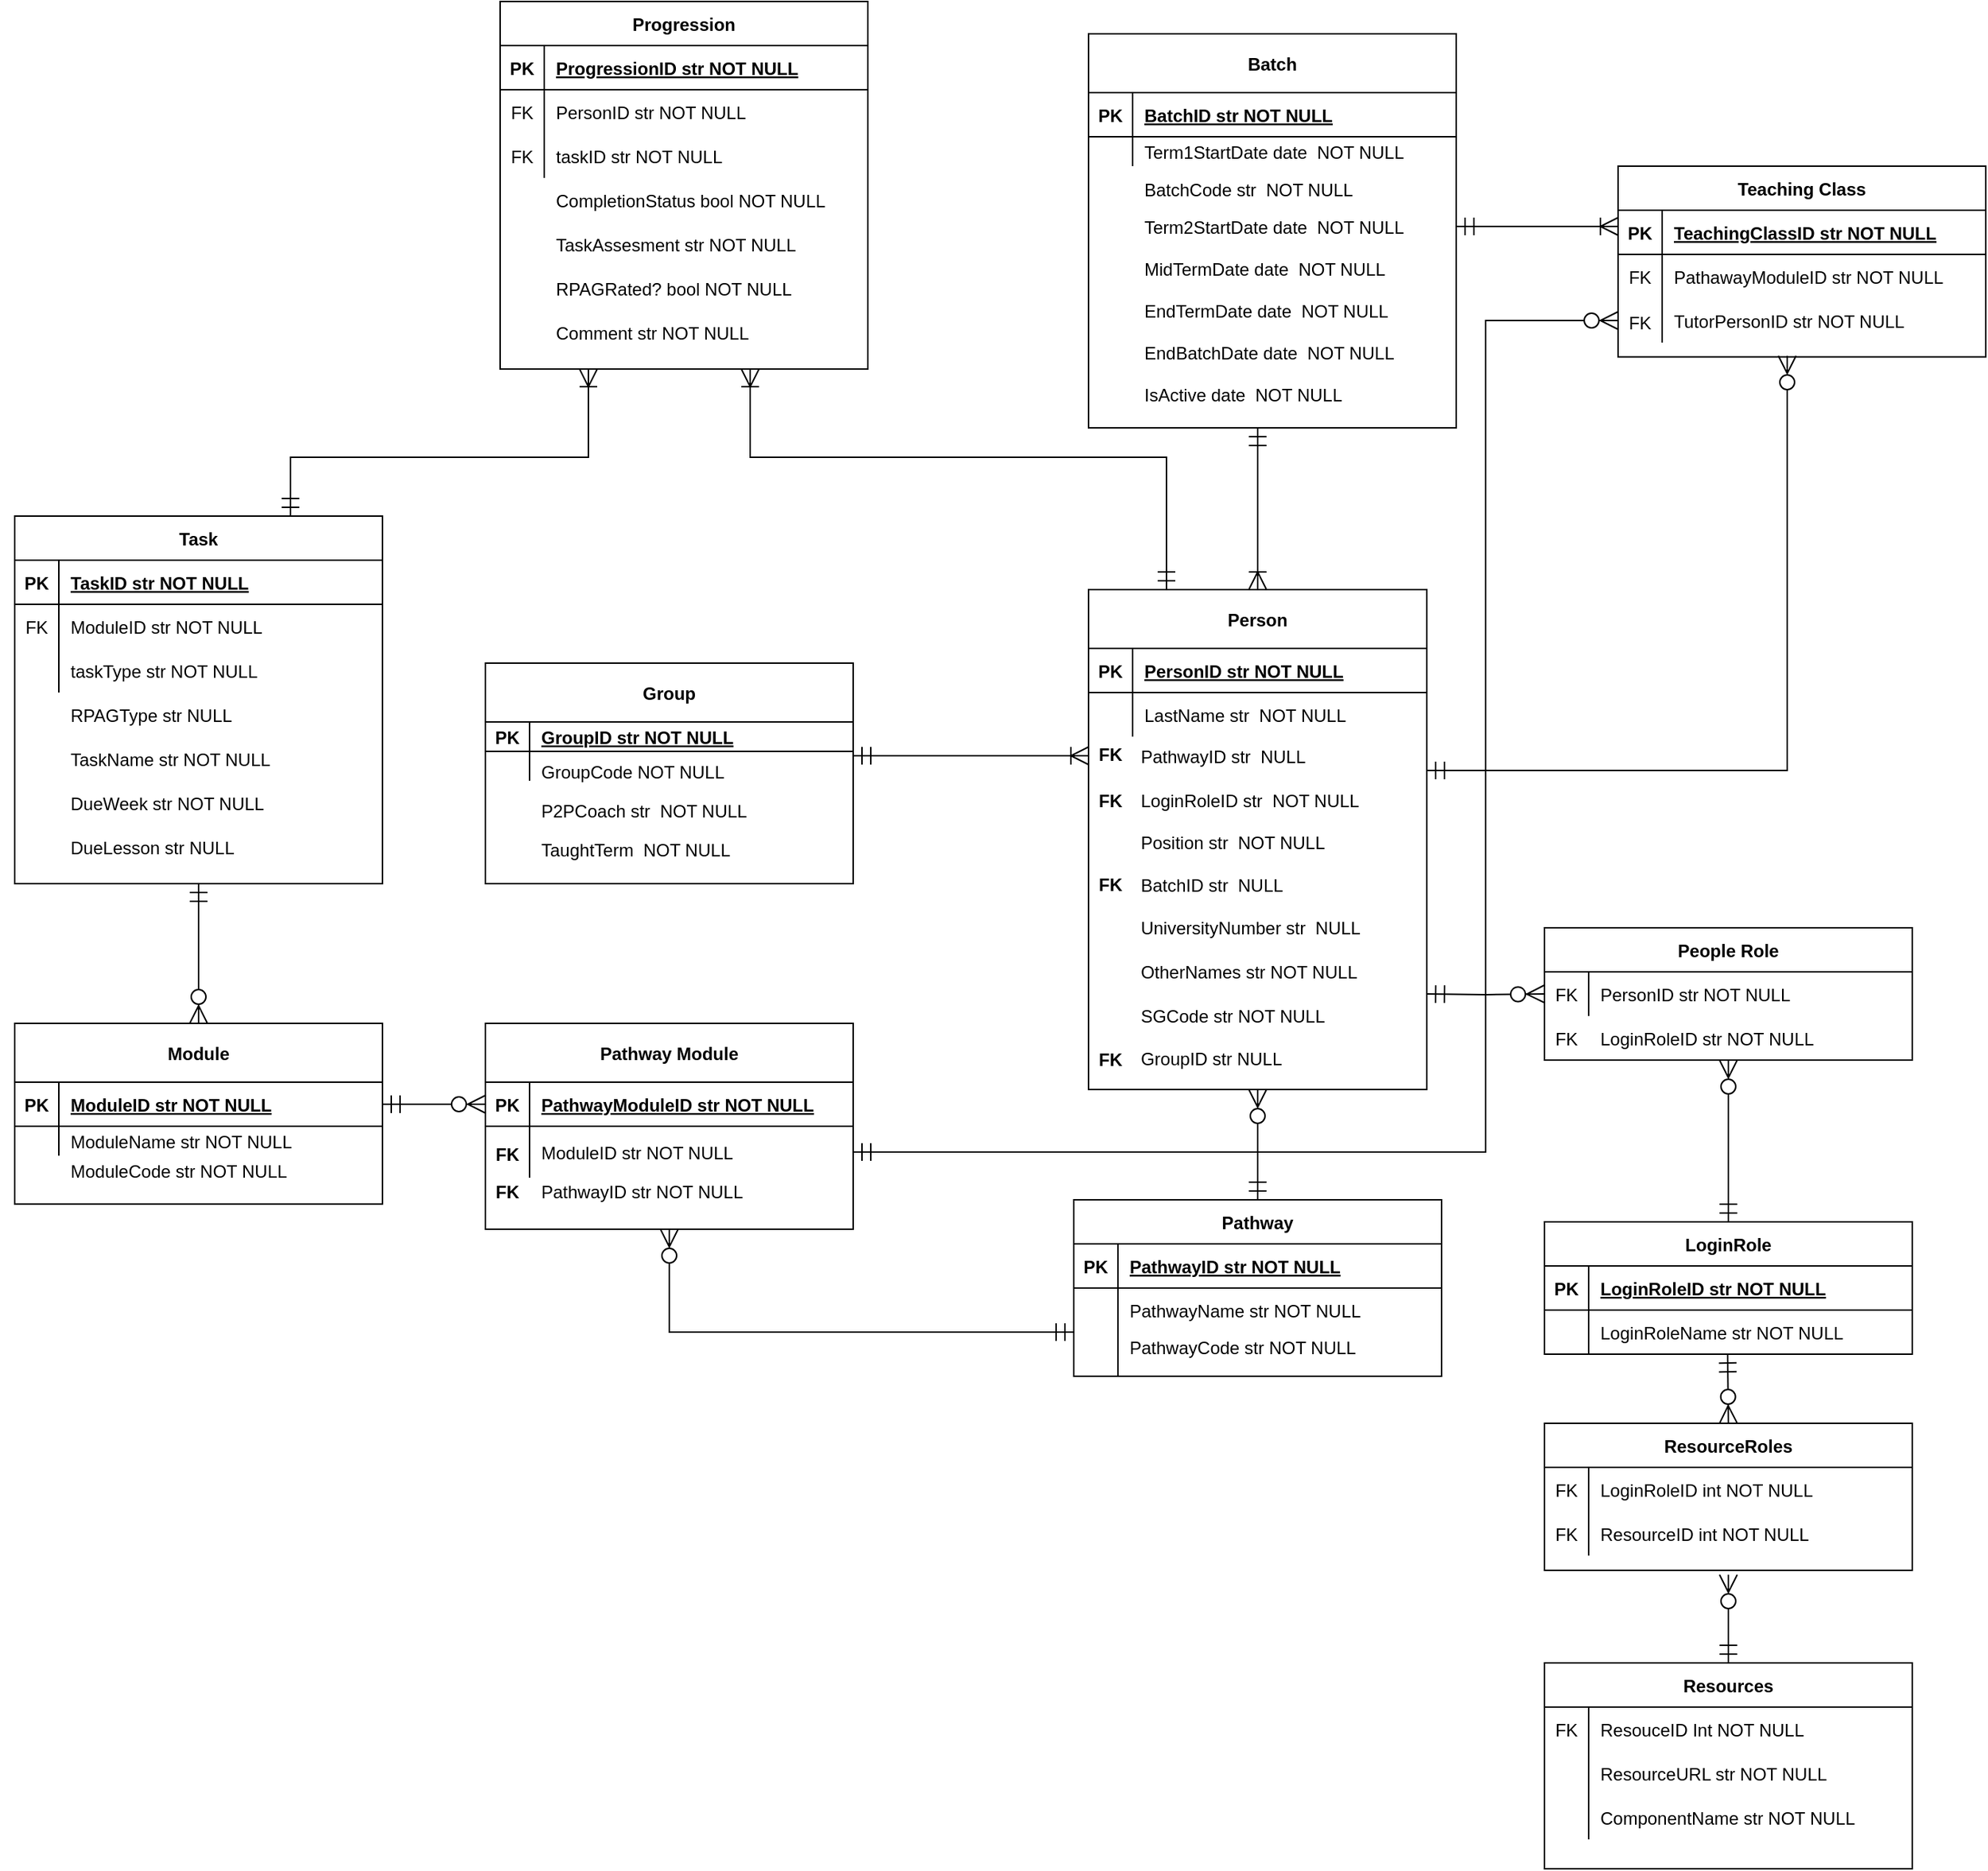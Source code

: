 <mxfile version="13.4.5" type="device"><diagram id="R2lEEEUBdFMjLlhIrx00" name="Page-1"><mxGraphModel dx="1936" dy="806" grid="1" gridSize="10" guides="1" tooltips="1" connect="1" arrows="1" fold="1" page="1" pageScale="1" pageWidth="850" pageHeight="1100" math="0" shadow="0" extFonts="Permanent Marker^https://fonts.googleapis.com/css?family=Permanent+Marker"><root><mxCell id="0"/><mxCell id="1" parent="0"/><mxCell id="mULI5Mnwe5MFSeZiWkGn-4" style="edgeStyle=orthogonalEdgeStyle;rounded=0;orthogonalLoop=1;jettySize=auto;html=1;exitX=0.5;exitY=0;exitDx=0;exitDy=0;endArrow=ERzeroToMany;endFill=1;startArrow=ERmandOne;startFill=0;endSize=10;startSize=10;" parent="1" source="iSOJMtBN9dPg6VD0sbcy-31" edge="1"><mxGeometry relative="1" as="geometry"><mxPoint x="595" y="910" as="targetPoint"/></mxGeometry></mxCell><mxCell id="iSOJMtBN9dPg6VD0sbcy-31" value="Pathway" style="shape=table;startSize=30;container=1;collapsible=1;childLayout=tableLayout;fixedRows=1;rowLines=0;fontStyle=1;align=center;resizeLast=1;" parent="1" vertex="1"><mxGeometry x="470" y="985" width="250" height="120" as="geometry"/></mxCell><mxCell id="iSOJMtBN9dPg6VD0sbcy-32" value="" style="shape=partialRectangle;collapsible=0;dropTarget=0;pointerEvents=0;fillColor=none;points=[[0,0.5],[1,0.5]];portConstraint=eastwest;top=0;left=0;right=0;bottom=1;" parent="iSOJMtBN9dPg6VD0sbcy-31" vertex="1"><mxGeometry y="30" width="250" height="30" as="geometry"/></mxCell><mxCell id="iSOJMtBN9dPg6VD0sbcy-33" value="PK" style="shape=partialRectangle;overflow=hidden;connectable=0;fillColor=none;top=0;left=0;bottom=0;right=0;fontStyle=1;" parent="iSOJMtBN9dPg6VD0sbcy-32" vertex="1"><mxGeometry width="30" height="30" as="geometry"/></mxCell><mxCell id="iSOJMtBN9dPg6VD0sbcy-34" value="PathwayID str NOT NULL" style="shape=partialRectangle;overflow=hidden;connectable=0;fillColor=none;top=0;left=0;bottom=0;right=0;align=left;spacingLeft=6;fontStyle=5;" parent="iSOJMtBN9dPg6VD0sbcy-32" vertex="1"><mxGeometry x="30" width="220" height="30" as="geometry"/></mxCell><mxCell id="iSOJMtBN9dPg6VD0sbcy-35" value="" style="shape=partialRectangle;collapsible=0;dropTarget=0;pointerEvents=0;fillColor=none;points=[[0,0.5],[1,0.5]];portConstraint=eastwest;top=0;left=0;right=0;bottom=0;" parent="iSOJMtBN9dPg6VD0sbcy-31" vertex="1"><mxGeometry y="60" width="250" height="30" as="geometry"/></mxCell><mxCell id="iSOJMtBN9dPg6VD0sbcy-36" value="" style="shape=partialRectangle;overflow=hidden;connectable=0;fillColor=none;top=0;left=0;bottom=0;right=0;" parent="iSOJMtBN9dPg6VD0sbcy-35" vertex="1"><mxGeometry width="30" height="30" as="geometry"/></mxCell><mxCell id="iSOJMtBN9dPg6VD0sbcy-37" value="PathwayName str NOT NULL" style="shape=partialRectangle;overflow=hidden;connectable=0;fillColor=none;top=0;left=0;bottom=0;right=0;align=left;spacingLeft=6;" parent="iSOJMtBN9dPg6VD0sbcy-35" vertex="1"><mxGeometry x="30" width="220" height="30" as="geometry"/></mxCell><mxCell id="iSOJMtBN9dPg6VD0sbcy-38" value="" style="shape=partialRectangle;collapsible=0;dropTarget=0;pointerEvents=0;fillColor=none;points=[[0,0.5],[1,0.5]];portConstraint=eastwest;top=0;left=0;right=0;bottom=0;" parent="iSOJMtBN9dPg6VD0sbcy-31" vertex="1"><mxGeometry y="90" width="250" height="30" as="geometry"/></mxCell><mxCell id="iSOJMtBN9dPg6VD0sbcy-39" value="" style="shape=partialRectangle;overflow=hidden;connectable=0;fillColor=none;top=0;left=0;bottom=0;right=0;" parent="iSOJMtBN9dPg6VD0sbcy-38" vertex="1"><mxGeometry width="30" height="30" as="geometry"/></mxCell><mxCell id="iSOJMtBN9dPg6VD0sbcy-40" value="" style="shape=partialRectangle;overflow=hidden;connectable=0;fillColor=none;top=0;left=0;bottom=0;right=0;align=left;spacingLeft=6;" parent="iSOJMtBN9dPg6VD0sbcy-38" vertex="1"><mxGeometry x="30" width="220" height="30" as="geometry"/></mxCell><mxCell id="iSOJMtBN9dPg6VD0sbcy-74" value="" style="group" parent="1" vertex="1" connectable="0"><mxGeometry x="480" y="570" width="230" height="370" as="geometry"/></mxCell><mxCell id="iSOJMtBN9dPg6VD0sbcy-63" value="Person" style="shape=table;startSize=40;container=1;collapsible=1;childLayout=tableLayout;fixedRows=1;rowLines=0;fontStyle=1;align=center;resizeLast=1;" parent="iSOJMtBN9dPg6VD0sbcy-74" vertex="1"><mxGeometry width="230" height="340" as="geometry"/></mxCell><mxCell id="iSOJMtBN9dPg6VD0sbcy-64" value="" style="shape=partialRectangle;collapsible=0;dropTarget=0;pointerEvents=0;fillColor=none;points=[[0,0.5],[1,0.5]];portConstraint=eastwest;top=0;left=0;right=0;bottom=1;" parent="iSOJMtBN9dPg6VD0sbcy-63" vertex="1"><mxGeometry y="40" width="230" height="30" as="geometry"/></mxCell><mxCell id="iSOJMtBN9dPg6VD0sbcy-65" value="PK" style="shape=partialRectangle;overflow=hidden;connectable=0;fillColor=none;top=0;left=0;bottom=0;right=0;fontStyle=1;" parent="iSOJMtBN9dPg6VD0sbcy-64" vertex="1"><mxGeometry width="30" height="30" as="geometry"/></mxCell><mxCell id="iSOJMtBN9dPg6VD0sbcy-66" value="PersonID str NOT NULL" style="shape=partialRectangle;overflow=hidden;connectable=0;fillColor=none;top=0;left=0;bottom=0;right=0;align=left;spacingLeft=6;fontStyle=5;" parent="iSOJMtBN9dPg6VD0sbcy-64" vertex="1"><mxGeometry x="30" width="200" height="30" as="geometry"/></mxCell><mxCell id="iSOJMtBN9dPg6VD0sbcy-67" value="" style="shape=partialRectangle;collapsible=0;dropTarget=0;pointerEvents=0;fillColor=none;points=[[0,0.5],[1,0.5]];portConstraint=eastwest;top=0;left=0;right=0;bottom=0;" parent="iSOJMtBN9dPg6VD0sbcy-63" vertex="1"><mxGeometry y="70" width="230" height="30" as="geometry"/></mxCell><mxCell id="iSOJMtBN9dPg6VD0sbcy-68" value="" style="shape=partialRectangle;overflow=hidden;connectable=0;fillColor=none;top=0;left=0;bottom=0;right=0;" parent="iSOJMtBN9dPg6VD0sbcy-67" vertex="1"><mxGeometry width="30" height="30" as="geometry"/></mxCell><mxCell id="iSOJMtBN9dPg6VD0sbcy-69" value="LastName str  NOT NULL" style="shape=partialRectangle;overflow=hidden;connectable=0;fillColor=none;top=0;left=0;bottom=0;right=0;align=left;spacingLeft=6;" parent="iSOJMtBN9dPg6VD0sbcy-67" vertex="1"><mxGeometry x="30" width="200" height="30" as="geometry"/></mxCell><mxCell id="iSOJMtBN9dPg6VD0sbcy-73" value="" style="group" parent="iSOJMtBN9dPg6VD0sbcy-74" vertex="1" connectable="0"><mxGeometry x="27.6" y="220" width="202.4" height="118" as="geometry"/></mxCell><mxCell id="iSOJMtBN9dPg6VD0sbcy-70" value="OtherNames str NOT NULL" style="shape=partialRectangle;overflow=hidden;connectable=0;fillColor=none;top=0;left=0;bottom=0;right=0;align=left;spacingLeft=6;" parent="iSOJMtBN9dPg6VD0sbcy-73" vertex="1"><mxGeometry y="20" width="202.4" height="39.333" as="geometry"/></mxCell><mxCell id="iSOJMtBN9dPg6VD0sbcy-71" value="SGCode str NOT NULL" style="shape=partialRectangle;overflow=hidden;connectable=0;fillColor=none;top=0;left=0;bottom=0;right=0;align=left;spacingLeft=6;" parent="iSOJMtBN9dPg6VD0sbcy-73" vertex="1"><mxGeometry y="50.003" width="202.4" height="39.333" as="geometry"/></mxCell><mxCell id="iSOJMtBN9dPg6VD0sbcy-72" value="GroupID str NULL" style="shape=partialRectangle;overflow=hidden;connectable=0;fillColor=none;top=0;left=0;bottom=0;right=0;align=left;spacingLeft=6;" parent="iSOJMtBN9dPg6VD0sbcy-73" vertex="1"><mxGeometry y="78.667" width="202.4" height="39.333" as="geometry"/></mxCell><mxCell id="TKAU5QeSrJb_DP6Y0V8A-10" value="BatchID str  NULL" style="shape=partialRectangle;overflow=hidden;connectable=0;fillColor=none;top=0;left=0;bottom=0;right=0;align=left;spacingLeft=6;" parent="iSOJMtBN9dPg6VD0sbcy-73" vertex="1"><mxGeometry y="-39.328" width="202.4" height="39.333" as="geometry"/></mxCell><mxCell id="mULI5Mnwe5MFSeZiWkGn-61" value="UniversityNumber str  NULL" style="shape=partialRectangle;overflow=hidden;connectable=0;fillColor=none;top=0;left=0;bottom=0;right=0;align=left;spacingLeft=6;" parent="iSOJMtBN9dPg6VD0sbcy-73" vertex="1"><mxGeometry y="-9.998" width="202.4" height="39.333" as="geometry"/></mxCell><mxCell id="TKAU5QeSrJb_DP6Y0V8A-20" value="Position str  NOT NULL" style="shape=partialRectangle;overflow=hidden;connectable=0;fillColor=none;top=0;left=0;bottom=0;right=0;align=left;spacingLeft=6;" parent="iSOJMtBN9dPg6VD0sbcy-74" vertex="1"><mxGeometry x="27.6" y="163.488" width="202.4" height="13.922" as="geometry"/></mxCell><mxCell id="YhvcG1eNFeFJZgmb6tsX-1" value="PathwayID str  NULL" style="shape=partialRectangle;overflow=hidden;connectable=0;fillColor=none;top=0;left=0;bottom=0;right=0;align=left;spacingLeft=6;" parent="iSOJMtBN9dPg6VD0sbcy-74" vertex="1"><mxGeometry x="27.6" y="99.997" width="202.4" height="26.416" as="geometry"/></mxCell><mxCell id="YhvcG1eNFeFJZgmb6tsX-2" value="LoginRoleID str  NOT NULL" style="shape=partialRectangle;overflow=hidden;connectable=0;fillColor=none;top=0;left=0;bottom=0;right=0;align=left;spacingLeft=6;" parent="iSOJMtBN9dPg6VD0sbcy-74" vertex="1"><mxGeometry x="27.6" y="130.003" width="202.4" height="26.416" as="geometry"/></mxCell><mxCell id="jkWvNy7KjLW6kc-UgUNd-1" value="FK" style="shape=partialRectangle;overflow=hidden;connectable=0;fillColor=none;top=0;left=0;bottom=0;right=0;fontStyle=1;" parent="iSOJMtBN9dPg6VD0sbcy-74" vertex="1"><mxGeometry y="96.41" width="30" height="30" as="geometry"/></mxCell><mxCell id="jkWvNy7KjLW6kc-UgUNd-2" value="FK" style="shape=partialRectangle;overflow=hidden;connectable=0;fillColor=none;top=0;left=0;bottom=0;right=0;fontStyle=1;" parent="iSOJMtBN9dPg6VD0sbcy-74" vertex="1"><mxGeometry y="128" width="30" height="30" as="geometry"/></mxCell><mxCell id="iSOJMtBN9dPg6VD0sbcy-91" value="" style="group" parent="1" vertex="1" connectable="0"><mxGeometry x="480" y="180" width="250" height="300" as="geometry"/></mxCell><mxCell id="iSOJMtBN9dPg6VD0sbcy-75" value="" style="group" parent="iSOJMtBN9dPg6VD0sbcy-91" vertex="1" connectable="0"><mxGeometry width="250" height="299.999" as="geometry"/></mxCell><mxCell id="iSOJMtBN9dPg6VD0sbcy-76" value="Batch" style="shape=table;startSize=40;container=1;collapsible=1;childLayout=tableLayout;fixedRows=1;rowLines=0;fontStyle=1;align=center;resizeLast=1;" parent="iSOJMtBN9dPg6VD0sbcy-75" vertex="1"><mxGeometry y="12" width="250" height="268" as="geometry"/></mxCell><mxCell id="iSOJMtBN9dPg6VD0sbcy-77" value="" style="shape=partialRectangle;collapsible=0;dropTarget=0;pointerEvents=0;fillColor=none;points=[[0,0.5],[1,0.5]];portConstraint=eastwest;top=0;left=0;right=0;bottom=1;" parent="iSOJMtBN9dPg6VD0sbcy-76" vertex="1"><mxGeometry y="40" width="250" height="30" as="geometry"/></mxCell><mxCell id="iSOJMtBN9dPg6VD0sbcy-78" value="PK" style="shape=partialRectangle;overflow=hidden;connectable=0;fillColor=none;top=0;left=0;bottom=0;right=0;fontStyle=1;" parent="iSOJMtBN9dPg6VD0sbcy-77" vertex="1"><mxGeometry width="30" height="30" as="geometry"/></mxCell><mxCell id="iSOJMtBN9dPg6VD0sbcy-79" value="BatchID str NOT NULL" style="shape=partialRectangle;overflow=hidden;connectable=0;fillColor=none;top=0;left=0;bottom=0;right=0;align=left;spacingLeft=6;fontStyle=5;" parent="iSOJMtBN9dPg6VD0sbcy-77" vertex="1"><mxGeometry x="30" width="220" height="30" as="geometry"/></mxCell><mxCell id="iSOJMtBN9dPg6VD0sbcy-80" value="" style="shape=partialRectangle;collapsible=0;dropTarget=0;pointerEvents=0;fillColor=none;points=[[0,0.5],[1,0.5]];portConstraint=eastwest;top=0;left=0;right=0;bottom=0;" parent="iSOJMtBN9dPg6VD0sbcy-76" vertex="1"><mxGeometry y="70" width="250" height="20" as="geometry"/></mxCell><mxCell id="iSOJMtBN9dPg6VD0sbcy-81" value="" style="shape=partialRectangle;overflow=hidden;connectable=0;fillColor=none;top=0;left=0;bottom=0;right=0;" parent="iSOJMtBN9dPg6VD0sbcy-80" vertex="1"><mxGeometry width="30" height="20" as="geometry"/></mxCell><mxCell id="iSOJMtBN9dPg6VD0sbcy-82" value="Term1StartDate date  NOT NULL" style="shape=partialRectangle;overflow=hidden;connectable=0;fillColor=none;top=0;left=0;bottom=0;right=0;align=left;spacingLeft=6;" parent="iSOJMtBN9dPg6VD0sbcy-80" vertex="1"><mxGeometry x="30" width="220" height="20" as="geometry"/></mxCell><mxCell id="iSOJMtBN9dPg6VD0sbcy-83" value="" style="group" parent="iSOJMtBN9dPg6VD0sbcy-75" vertex="1" connectable="0"><mxGeometry x="30" y="128.571" width="220" height="85.714" as="geometry"/></mxCell><mxCell id="iSOJMtBN9dPg6VD0sbcy-84" value="Term2StartDate date  NOT NULL" style="shape=partialRectangle;overflow=hidden;connectable=0;fillColor=none;top=0;left=0;bottom=0;right=0;align=left;spacingLeft=6;" parent="iSOJMtBN9dPg6VD0sbcy-83" vertex="1"><mxGeometry width="220" height="28.571" as="geometry"/></mxCell><mxCell id="iSOJMtBN9dPg6VD0sbcy-85" value="MidTermDate date  NOT NULL" style="shape=partialRectangle;overflow=hidden;connectable=0;fillColor=none;top=0;left=0;bottom=0;right=0;align=left;spacingLeft=6;" parent="iSOJMtBN9dPg6VD0sbcy-83" vertex="1"><mxGeometry y="28.571" width="220" height="28.571" as="geometry"/></mxCell><mxCell id="iSOJMtBN9dPg6VD0sbcy-86" value="EndTermDate date  NOT NULL" style="shape=partialRectangle;overflow=hidden;connectable=0;fillColor=none;top=0;left=0;bottom=0;right=0;align=left;spacingLeft=6;" parent="iSOJMtBN9dPg6VD0sbcy-83" vertex="1"><mxGeometry y="57.143" width="220" height="28.571" as="geometry"/></mxCell><mxCell id="iSOJMtBN9dPg6VD0sbcy-87" value="" style="group" parent="iSOJMtBN9dPg6VD0sbcy-91" vertex="1" connectable="0"><mxGeometry x="30" y="214.285" width="220" height="85.715" as="geometry"/></mxCell><mxCell id="iSOJMtBN9dPg6VD0sbcy-88" value="EndBatchDate date  NOT NULL" style="shape=partialRectangle;overflow=hidden;connectable=0;fillColor=none;top=0;left=0;bottom=0;right=0;align=left;spacingLeft=6;" parent="iSOJMtBN9dPg6VD0sbcy-87" vertex="1"><mxGeometry width="220" height="28.571" as="geometry"/></mxCell><mxCell id="iSOJMtBN9dPg6VD0sbcy-89" value="IsActive date  NOT NULL" style="shape=partialRectangle;overflow=hidden;connectable=0;fillColor=none;top=0;left=0;bottom=0;right=0;align=left;spacingLeft=6;" parent="iSOJMtBN9dPg6VD0sbcy-87" vertex="1"><mxGeometry y="28.571" width="220" height="28.571" as="geometry"/></mxCell><mxCell id="iSOJMtBN9dPg6VD0sbcy-122" value="" style="group" parent="1" vertex="1" connectable="0"><mxGeometry x="70" y="620" width="250" height="160" as="geometry"/></mxCell><mxCell id="iSOJMtBN9dPg6VD0sbcy-123" value="" style="group" parent="iSOJMtBN9dPg6VD0sbcy-122" vertex="1" connectable="0"><mxGeometry width="250" height="160" as="geometry"/></mxCell><mxCell id="iSOJMtBN9dPg6VD0sbcy-138" value="" style="group" parent="iSOJMtBN9dPg6VD0sbcy-123" vertex="1" connectable="0"><mxGeometry width="250" height="160" as="geometry"/></mxCell><mxCell id="iSOJMtBN9dPg6VD0sbcy-124" value="Group" style="shape=table;startSize=40;container=1;collapsible=1;childLayout=tableLayout;fixedRows=1;rowLines=0;fontStyle=1;align=center;resizeLast=1;" parent="iSOJMtBN9dPg6VD0sbcy-138" vertex="1"><mxGeometry width="250" height="150" as="geometry"/></mxCell><mxCell id="iSOJMtBN9dPg6VD0sbcy-125" value="" style="shape=partialRectangle;collapsible=0;dropTarget=0;pointerEvents=0;fillColor=none;points=[[0,0.5],[1,0.5]];portConstraint=eastwest;top=0;left=0;right=0;bottom=1;" parent="iSOJMtBN9dPg6VD0sbcy-124" vertex="1"><mxGeometry y="40" width="250" height="20" as="geometry"/></mxCell><mxCell id="iSOJMtBN9dPg6VD0sbcy-126" value="PK" style="shape=partialRectangle;overflow=hidden;connectable=0;fillColor=none;top=0;left=0;bottom=0;right=0;fontStyle=1;" parent="iSOJMtBN9dPg6VD0sbcy-125" vertex="1"><mxGeometry width="30" height="20" as="geometry"/></mxCell><mxCell id="iSOJMtBN9dPg6VD0sbcy-127" value="GroupID str NOT NULL" style="shape=partialRectangle;overflow=hidden;connectable=0;fillColor=none;top=0;left=0;bottom=0;right=0;align=left;spacingLeft=6;fontStyle=5;" parent="iSOJMtBN9dPg6VD0sbcy-125" vertex="1"><mxGeometry x="30" width="220" height="20" as="geometry"/></mxCell><mxCell id="iSOJMtBN9dPg6VD0sbcy-128" value="" style="shape=partialRectangle;collapsible=0;dropTarget=0;pointerEvents=0;fillColor=none;points=[[0,0.5],[1,0.5]];portConstraint=eastwest;top=0;left=0;right=0;bottom=0;" parent="iSOJMtBN9dPg6VD0sbcy-124" vertex="1"><mxGeometry y="60" width="250" height="20" as="geometry"/></mxCell><mxCell id="iSOJMtBN9dPg6VD0sbcy-129" value="" style="shape=partialRectangle;overflow=hidden;connectable=0;fillColor=none;top=0;left=0;bottom=0;right=0;" parent="iSOJMtBN9dPg6VD0sbcy-128" vertex="1"><mxGeometry width="30" height="20" as="geometry"/></mxCell><mxCell id="iSOJMtBN9dPg6VD0sbcy-130" value="" style="shape=partialRectangle;overflow=hidden;connectable=0;fillColor=none;top=0;left=0;bottom=0;right=0;align=left;spacingLeft=6;" parent="iSOJMtBN9dPg6VD0sbcy-128" vertex="1"><mxGeometry x="30" width="220" height="20" as="geometry"/></mxCell><mxCell id="iSOJMtBN9dPg6VD0sbcy-131" value="" style="group" parent="iSOJMtBN9dPg6VD0sbcy-138" vertex="1" connectable="0"><mxGeometry x="30" y="60" width="220" height="80" as="geometry"/></mxCell><mxCell id="iSOJMtBN9dPg6VD0sbcy-132" value="GroupCode NOT NULL" style="shape=partialRectangle;overflow=hidden;connectable=0;fillColor=none;top=0;left=0;bottom=0;right=0;align=left;spacingLeft=6;fontStyle=0" parent="iSOJMtBN9dPg6VD0sbcy-131" vertex="1"><mxGeometry width="220" height="26.667" as="geometry"/></mxCell><mxCell id="iSOJMtBN9dPg6VD0sbcy-133" value="P2PCoach str  NOT NULL" style="shape=partialRectangle;overflow=hidden;connectable=0;fillColor=none;top=0;left=0;bottom=0;right=0;align=left;spacingLeft=6;" parent="iSOJMtBN9dPg6VD0sbcy-131" vertex="1"><mxGeometry y="26.667" width="220" height="26.667" as="geometry"/></mxCell><mxCell id="iSOJMtBN9dPg6VD0sbcy-134" value="TaughtTerm  NOT NULL" style="shape=partialRectangle;overflow=hidden;connectable=0;fillColor=none;top=0;left=0;bottom=0;right=0;align=left;spacingLeft=6;" parent="iSOJMtBN9dPg6VD0sbcy-131" vertex="1"><mxGeometry y="53.333" width="220" height="26.667" as="geometry"/></mxCell><mxCell id="iSOJMtBN9dPg6VD0sbcy-139" value="" style="group" parent="1" vertex="1" connectable="0"><mxGeometry x="70" y="865" width="250" height="265" as="geometry"/></mxCell><mxCell id="iSOJMtBN9dPg6VD0sbcy-140" value="" style="group" parent="iSOJMtBN9dPg6VD0sbcy-139" vertex="1" connectable="0"><mxGeometry width="250" height="265" as="geometry"/></mxCell><mxCell id="iSOJMtBN9dPg6VD0sbcy-141" value="" style="group" parent="iSOJMtBN9dPg6VD0sbcy-140" vertex="1" connectable="0"><mxGeometry width="250" height="252.381" as="geometry"/></mxCell><mxCell id="iSOJMtBN9dPg6VD0sbcy-142" value="Pathway Module" style="shape=table;startSize=40;container=1;collapsible=1;childLayout=tableLayout;fixedRows=1;rowLines=0;fontStyle=1;align=center;resizeLast=1;" parent="iSOJMtBN9dPg6VD0sbcy-141" vertex="1"><mxGeometry width="250" height="140" as="geometry"/></mxCell><mxCell id="iSOJMtBN9dPg6VD0sbcy-143" value="" style="shape=partialRectangle;collapsible=0;dropTarget=0;pointerEvents=0;fillColor=none;points=[[0,0.5],[1,0.5]];portConstraint=eastwest;top=0;left=0;right=0;bottom=1;" parent="iSOJMtBN9dPg6VD0sbcy-142" vertex="1"><mxGeometry y="40" width="250" height="30" as="geometry"/></mxCell><mxCell id="iSOJMtBN9dPg6VD0sbcy-144" value="PK" style="shape=partialRectangle;overflow=hidden;connectable=0;fillColor=none;top=0;left=0;bottom=0;right=0;fontStyle=1;" parent="iSOJMtBN9dPg6VD0sbcy-143" vertex="1"><mxGeometry width="30" height="30" as="geometry"/></mxCell><mxCell id="iSOJMtBN9dPg6VD0sbcy-145" value="PathwayModuleID str NOT NULL" style="shape=partialRectangle;overflow=hidden;connectable=0;fillColor=none;top=0;left=0;bottom=0;right=0;align=left;spacingLeft=6;fontStyle=5;" parent="iSOJMtBN9dPg6VD0sbcy-143" vertex="1"><mxGeometry x="30" width="220" height="30" as="geometry"/></mxCell><mxCell id="iSOJMtBN9dPg6VD0sbcy-146" value="" style="shape=partialRectangle;collapsible=0;dropTarget=0;pointerEvents=0;fillColor=none;points=[[0,0.5],[1,0.5]];portConstraint=eastwest;top=0;left=0;right=0;bottom=0;" parent="iSOJMtBN9dPg6VD0sbcy-142" vertex="1"><mxGeometry y="70" width="250" height="35" as="geometry"/></mxCell><mxCell id="iSOJMtBN9dPg6VD0sbcy-147" value="" style="shape=partialRectangle;overflow=hidden;connectable=0;fillColor=none;top=0;left=0;bottom=0;right=0;" parent="iSOJMtBN9dPg6VD0sbcy-146" vertex="1"><mxGeometry width="30" height="35" as="geometry"/></mxCell><mxCell id="iSOJMtBN9dPg6VD0sbcy-148" value="ModuleID str NOT NULL" style="shape=partialRectangle;overflow=hidden;connectable=0;fillColor=none;top=0;left=0;bottom=0;right=0;align=left;spacingLeft=6;" parent="iSOJMtBN9dPg6VD0sbcy-146" vertex="1"><mxGeometry x="30" width="220" height="35" as="geometry"/></mxCell><mxCell id="mULI5Mnwe5MFSeZiWkGn-5" value="FK" style="shape=partialRectangle;overflow=hidden;connectable=0;fillColor=none;top=0;left=0;bottom=0;right=0;fontStyle=1;" parent="iSOJMtBN9dPg6VD0sbcy-141" vertex="1"><mxGeometry y="95.003" width="30" height="37.857" as="geometry"/></mxCell><mxCell id="mULI5Mnwe5MFSeZiWkGn-6" value="FK" style="shape=partialRectangle;overflow=hidden;connectable=0;fillColor=none;top=0;left=0;bottom=0;right=0;fontStyle=1;" parent="iSOJMtBN9dPg6VD0sbcy-141" vertex="1"><mxGeometry y="69.403" width="30" height="37.857" as="geometry"/></mxCell><mxCell id="iSOJMtBN9dPg6VD0sbcy-149" value="" style="group" parent="iSOJMtBN9dPg6VD0sbcy-141" vertex="1" connectable="0"><mxGeometry x="30" y="105" width="220" height="55" as="geometry"/></mxCell><mxCell id="iSOJMtBN9dPg6VD0sbcy-150" value="PathwayID str NOT NULL" style="shape=partialRectangle;overflow=hidden;connectable=0;fillColor=none;top=0;left=0;bottom=0;right=0;align=left;spacingLeft=6;" parent="iSOJMtBN9dPg6VD0sbcy-149" vertex="1"><mxGeometry width="220" height="18.333" as="geometry"/></mxCell><mxCell id="iSOJMtBN9dPg6VD0sbcy-191" value="" style="group" parent="1" vertex="1" connectable="0"><mxGeometry x="-250" y="520" width="250" height="250" as="geometry"/></mxCell><mxCell id="iSOJMtBN9dPg6VD0sbcy-41" value="Task" style="shape=table;startSize=30;container=1;collapsible=1;childLayout=tableLayout;fixedRows=1;rowLines=0;fontStyle=1;align=center;resizeLast=1;" parent="iSOJMtBN9dPg6VD0sbcy-191" vertex="1"><mxGeometry width="250" height="250" as="geometry"/></mxCell><mxCell id="iSOJMtBN9dPg6VD0sbcy-42" value="" style="shape=partialRectangle;collapsible=0;dropTarget=0;pointerEvents=0;fillColor=none;points=[[0,0.5],[1,0.5]];portConstraint=eastwest;top=0;left=0;right=0;bottom=1;" parent="iSOJMtBN9dPg6VD0sbcy-41" vertex="1"><mxGeometry y="30" width="250" height="30" as="geometry"/></mxCell><mxCell id="iSOJMtBN9dPg6VD0sbcy-43" value="PK" style="shape=partialRectangle;overflow=hidden;connectable=0;fillColor=none;top=0;left=0;bottom=0;right=0;fontStyle=1;" parent="iSOJMtBN9dPg6VD0sbcy-42" vertex="1"><mxGeometry width="30" height="30" as="geometry"/></mxCell><mxCell id="iSOJMtBN9dPg6VD0sbcy-44" value="TaskID str NOT NULL " style="shape=partialRectangle;overflow=hidden;connectable=0;fillColor=none;top=0;left=0;bottom=0;right=0;align=left;spacingLeft=6;fontStyle=5;" parent="iSOJMtBN9dPg6VD0sbcy-42" vertex="1"><mxGeometry x="30" width="220" height="30" as="geometry"/></mxCell><mxCell id="iSOJMtBN9dPg6VD0sbcy-45" value="" style="shape=partialRectangle;collapsible=0;dropTarget=0;pointerEvents=0;fillColor=none;points=[[0,0.5],[1,0.5]];portConstraint=eastwest;top=0;left=0;right=0;bottom=0;" parent="iSOJMtBN9dPg6VD0sbcy-41" vertex="1"><mxGeometry y="60" width="250" height="30" as="geometry"/></mxCell><mxCell id="iSOJMtBN9dPg6VD0sbcy-46" value="FK" style="shape=partialRectangle;overflow=hidden;connectable=0;fillColor=none;top=0;left=0;bottom=0;right=0;" parent="iSOJMtBN9dPg6VD0sbcy-45" vertex="1"><mxGeometry width="30" height="30" as="geometry"/></mxCell><mxCell id="iSOJMtBN9dPg6VD0sbcy-47" value="ModuleID str NOT NULL" style="shape=partialRectangle;overflow=hidden;connectable=0;fillColor=none;top=0;left=0;bottom=0;right=0;align=left;spacingLeft=6;" parent="iSOJMtBN9dPg6VD0sbcy-45" vertex="1"><mxGeometry x="30" width="220" height="30" as="geometry"/></mxCell><mxCell id="iSOJMtBN9dPg6VD0sbcy-48" value="" style="shape=partialRectangle;collapsible=0;dropTarget=0;pointerEvents=0;fillColor=none;points=[[0,0.5],[1,0.5]];portConstraint=eastwest;top=0;left=0;right=0;bottom=0;" parent="iSOJMtBN9dPg6VD0sbcy-41" vertex="1"><mxGeometry y="90" width="250" height="30" as="geometry"/></mxCell><mxCell id="iSOJMtBN9dPg6VD0sbcy-49" value="" style="shape=partialRectangle;overflow=hidden;connectable=0;fillColor=none;top=0;left=0;bottom=0;right=0;" parent="iSOJMtBN9dPg6VD0sbcy-48" vertex="1"><mxGeometry width="30" height="30" as="geometry"/></mxCell><mxCell id="iSOJMtBN9dPg6VD0sbcy-50" value="taskType str NOT NULL" style="shape=partialRectangle;overflow=hidden;connectable=0;fillColor=none;top=0;left=0;bottom=0;right=0;align=left;spacingLeft=6;" parent="iSOJMtBN9dPg6VD0sbcy-48" vertex="1"><mxGeometry x="30" width="220" height="30" as="geometry"/></mxCell><mxCell id="iSOJMtBN9dPg6VD0sbcy-173" value="TaskName str NOT NULL" style="shape=partialRectangle;overflow=hidden;connectable=0;fillColor=none;top=0;left=0;bottom=0;right=0;align=left;spacingLeft=6;" parent="iSOJMtBN9dPg6VD0sbcy-191" vertex="1"><mxGeometry x="30" y="150" width="220" height="30" as="geometry"/></mxCell><mxCell id="iSOJMtBN9dPg6VD0sbcy-174" value="RPAGType str NULL" style="shape=partialRectangle;overflow=hidden;connectable=0;fillColor=none;top=0;left=0;bottom=0;right=0;align=left;spacingLeft=6;" parent="iSOJMtBN9dPg6VD0sbcy-191" vertex="1"><mxGeometry x="30" y="120" width="220" height="30" as="geometry"/></mxCell><mxCell id="iSOJMtBN9dPg6VD0sbcy-175" value="DueWeek str NOT NULL" style="shape=partialRectangle;overflow=hidden;connectable=0;fillColor=none;top=0;left=0;bottom=0;right=0;align=left;spacingLeft=6;" parent="iSOJMtBN9dPg6VD0sbcy-191" vertex="1"><mxGeometry x="30" y="180" width="220" height="30" as="geometry"/></mxCell><mxCell id="iSOJMtBN9dPg6VD0sbcy-176" value="DueLesson str NULL" style="shape=partialRectangle;overflow=hidden;connectable=0;fillColor=none;top=0;left=0;bottom=0;right=0;align=left;spacingLeft=6;" parent="iSOJMtBN9dPg6VD0sbcy-191" vertex="1"><mxGeometry x="30" y="210" width="220" height="30" as="geometry"/></mxCell><mxCell id="iSOJMtBN9dPg6VD0sbcy-192" value="" style="group" parent="1" vertex="1" connectable="0"><mxGeometry x="80" y="170" width="250" height="250" as="geometry"/></mxCell><mxCell id="iSOJMtBN9dPg6VD0sbcy-193" value="Progression" style="shape=table;startSize=30;container=1;collapsible=1;childLayout=tableLayout;fixedRows=1;rowLines=0;fontStyle=1;align=center;resizeLast=1;" parent="iSOJMtBN9dPg6VD0sbcy-192" vertex="1"><mxGeometry width="250" height="250" as="geometry"/></mxCell><mxCell id="iSOJMtBN9dPg6VD0sbcy-194" value="" style="shape=partialRectangle;collapsible=0;dropTarget=0;pointerEvents=0;fillColor=none;points=[[0,0.5],[1,0.5]];portConstraint=eastwest;top=0;left=0;right=0;bottom=1;" parent="iSOJMtBN9dPg6VD0sbcy-193" vertex="1"><mxGeometry y="30" width="250" height="30" as="geometry"/></mxCell><mxCell id="iSOJMtBN9dPg6VD0sbcy-195" value="PK" style="shape=partialRectangle;overflow=hidden;connectable=0;fillColor=none;top=0;left=0;bottom=0;right=0;fontStyle=1;" parent="iSOJMtBN9dPg6VD0sbcy-194" vertex="1"><mxGeometry width="30" height="30" as="geometry"/></mxCell><mxCell id="iSOJMtBN9dPg6VD0sbcy-196" value="ProgressionID str NOT NULL" style="shape=partialRectangle;overflow=hidden;connectable=0;fillColor=none;top=0;left=0;bottom=0;right=0;align=left;spacingLeft=6;fontStyle=5;" parent="iSOJMtBN9dPg6VD0sbcy-194" vertex="1"><mxGeometry x="30" width="220" height="30" as="geometry"/></mxCell><mxCell id="iSOJMtBN9dPg6VD0sbcy-197" value="" style="shape=partialRectangle;collapsible=0;dropTarget=0;pointerEvents=0;fillColor=none;points=[[0,0.5],[1,0.5]];portConstraint=eastwest;top=0;left=0;right=0;bottom=0;" parent="iSOJMtBN9dPg6VD0sbcy-193" vertex="1"><mxGeometry y="60" width="250" height="30" as="geometry"/></mxCell><mxCell id="iSOJMtBN9dPg6VD0sbcy-198" value="FK" style="shape=partialRectangle;overflow=hidden;connectable=0;fillColor=none;top=0;left=0;bottom=0;right=0;" parent="iSOJMtBN9dPg6VD0sbcy-197" vertex="1"><mxGeometry width="30" height="30" as="geometry"/></mxCell><mxCell id="iSOJMtBN9dPg6VD0sbcy-199" value="PersonID str NOT NULL" style="shape=partialRectangle;overflow=hidden;connectable=0;fillColor=none;top=0;left=0;bottom=0;right=0;align=left;spacingLeft=6;" parent="iSOJMtBN9dPg6VD0sbcy-197" vertex="1"><mxGeometry x="30" width="220" height="30" as="geometry"/></mxCell><mxCell id="iSOJMtBN9dPg6VD0sbcy-200" value="" style="shape=partialRectangle;collapsible=0;dropTarget=0;pointerEvents=0;fillColor=none;points=[[0,0.5],[1,0.5]];portConstraint=eastwest;top=0;left=0;right=0;bottom=0;" parent="iSOJMtBN9dPg6VD0sbcy-193" vertex="1"><mxGeometry y="90" width="250" height="30" as="geometry"/></mxCell><mxCell id="iSOJMtBN9dPg6VD0sbcy-201" value="" style="shape=partialRectangle;overflow=hidden;connectable=0;fillColor=none;top=0;left=0;bottom=0;right=0;" parent="iSOJMtBN9dPg6VD0sbcy-200" vertex="1"><mxGeometry width="30" height="30" as="geometry"/></mxCell><mxCell id="iSOJMtBN9dPg6VD0sbcy-202" value="taskID str NOT NULL" style="shape=partialRectangle;overflow=hidden;connectable=0;fillColor=none;top=0;left=0;bottom=0;right=0;align=left;spacingLeft=6;" parent="iSOJMtBN9dPg6VD0sbcy-200" vertex="1"><mxGeometry x="30" width="220" height="30" as="geometry"/></mxCell><mxCell id="iSOJMtBN9dPg6VD0sbcy-203" value="TaskAssesment str NOT NULL" style="shape=partialRectangle;overflow=hidden;connectable=0;fillColor=none;top=0;left=0;bottom=0;right=0;align=left;spacingLeft=6;" parent="iSOJMtBN9dPg6VD0sbcy-192" vertex="1"><mxGeometry x="30" y="150" width="220" height="30" as="geometry"/></mxCell><mxCell id="iSOJMtBN9dPg6VD0sbcy-204" value="CompletionStatus bool NOT NULL" style="shape=partialRectangle;overflow=hidden;connectable=0;fillColor=none;top=0;left=0;bottom=0;right=0;align=left;spacingLeft=6;" parent="iSOJMtBN9dPg6VD0sbcy-192" vertex="1"><mxGeometry x="30" y="120" width="220" height="30" as="geometry"/></mxCell><mxCell id="iSOJMtBN9dPg6VD0sbcy-205" value="RPAGRated? bool NOT NULL" style="shape=partialRectangle;overflow=hidden;connectable=0;fillColor=none;top=0;left=0;bottom=0;right=0;align=left;spacingLeft=6;" parent="iSOJMtBN9dPg6VD0sbcy-192" vertex="1"><mxGeometry x="30" y="180" width="220" height="30" as="geometry"/></mxCell><mxCell id="iSOJMtBN9dPg6VD0sbcy-206" value="Comment str NOT NULL" style="shape=partialRectangle;overflow=hidden;connectable=0;fillColor=none;top=0;left=0;bottom=0;right=0;align=left;spacingLeft=6;" parent="iSOJMtBN9dPg6VD0sbcy-192" vertex="1"><mxGeometry x="30" y="210" width="220" height="30" as="geometry"/></mxCell><mxCell id="jkWvNy7KjLW6kc-UgUNd-23" value="FK" style="shape=partialRectangle;overflow=hidden;connectable=0;fillColor=none;top=0;left=0;bottom=0;right=0;" parent="iSOJMtBN9dPg6VD0sbcy-192" vertex="1"><mxGeometry y="90" width="30" height="30" as="geometry"/></mxCell><mxCell id="iSOJMtBN9dPg6VD0sbcy-231" value="" style="group" parent="1" vertex="1" connectable="0"><mxGeometry x="-260" y="865" width="250" height="215" as="geometry"/></mxCell><mxCell id="iSOJMtBN9dPg6VD0sbcy-232" value="" style="group" parent="iSOJMtBN9dPg6VD0sbcy-231" vertex="1" connectable="0"><mxGeometry width="250" height="215.0" as="geometry"/></mxCell><mxCell id="iSOJMtBN9dPg6VD0sbcy-233" value="" style="group" parent="iSOJMtBN9dPg6VD0sbcy-232" vertex="1" connectable="0"><mxGeometry width="250" height="204.762" as="geometry"/></mxCell><mxCell id="iSOJMtBN9dPg6VD0sbcy-234" value="Module" style="shape=table;startSize=40;container=1;collapsible=1;childLayout=tableLayout;fixedRows=1;rowLines=0;fontStyle=1;align=center;resizeLast=1;" parent="iSOJMtBN9dPg6VD0sbcy-233" vertex="1"><mxGeometry x="10" width="250" height="122.857" as="geometry"/></mxCell><mxCell id="iSOJMtBN9dPg6VD0sbcy-235" value="" style="shape=partialRectangle;collapsible=0;dropTarget=0;pointerEvents=0;fillColor=none;points=[[0,0.5],[1,0.5]];portConstraint=eastwest;top=0;left=0;right=0;bottom=1;" parent="iSOJMtBN9dPg6VD0sbcy-234" vertex="1"><mxGeometry y="40" width="250" height="30" as="geometry"/></mxCell><mxCell id="iSOJMtBN9dPg6VD0sbcy-236" value="PK" style="shape=partialRectangle;overflow=hidden;connectable=0;fillColor=none;top=0;left=0;bottom=0;right=0;fontStyle=1;" parent="iSOJMtBN9dPg6VD0sbcy-235" vertex="1"><mxGeometry width="30" height="30" as="geometry"/></mxCell><mxCell id="iSOJMtBN9dPg6VD0sbcy-237" value="ModuleID str NOT NULL" style="shape=partialRectangle;overflow=hidden;connectable=0;fillColor=none;top=0;left=0;bottom=0;right=0;align=left;spacingLeft=6;fontStyle=5;" parent="iSOJMtBN9dPg6VD0sbcy-235" vertex="1"><mxGeometry x="30" width="220" height="30" as="geometry"/></mxCell><mxCell id="iSOJMtBN9dPg6VD0sbcy-238" value="" style="shape=partialRectangle;collapsible=0;dropTarget=0;pointerEvents=0;fillColor=none;points=[[0,0.5],[1,0.5]];portConstraint=eastwest;top=0;left=0;right=0;bottom=0;" parent="iSOJMtBN9dPg6VD0sbcy-234" vertex="1"><mxGeometry y="70" width="250" height="20" as="geometry"/></mxCell><mxCell id="iSOJMtBN9dPg6VD0sbcy-239" value="" style="shape=partialRectangle;overflow=hidden;connectable=0;fillColor=none;top=0;left=0;bottom=0;right=0;" parent="iSOJMtBN9dPg6VD0sbcy-238" vertex="1"><mxGeometry width="30" height="20" as="geometry"/></mxCell><mxCell id="iSOJMtBN9dPg6VD0sbcy-240" value="ModuleName str NOT NULL" style="shape=partialRectangle;overflow=hidden;connectable=0;fillColor=none;top=0;left=0;bottom=0;right=0;align=left;spacingLeft=6;" parent="iSOJMtBN9dPg6VD0sbcy-238" vertex="1"><mxGeometry x="30" width="220" height="20" as="geometry"/></mxCell><mxCell id="iSOJMtBN9dPg6VD0sbcy-241" value="" style="group" parent="iSOJMtBN9dPg6VD0sbcy-233" vertex="1" connectable="0"><mxGeometry x="40" y="92.143" width="220" height="61.429" as="geometry"/></mxCell><mxCell id="iSOJMtBN9dPg6VD0sbcy-242" value="" style="shape=partialRectangle;overflow=hidden;connectable=0;fillColor=none;top=0;left=0;bottom=0;right=0;align=left;spacingLeft=6;" parent="iSOJMtBN9dPg6VD0sbcy-241" vertex="1"><mxGeometry width="220" height="20.476" as="geometry"/></mxCell><mxCell id="jkWvNy7KjLW6kc-UgUNd-22" value="ModuleCode str NOT NULL" style="shape=partialRectangle;overflow=hidden;connectable=0;fillColor=none;top=0;left=0;bottom=0;right=0;align=left;spacingLeft=6;" parent="iSOJMtBN9dPg6VD0sbcy-241" vertex="1"><mxGeometry y="-2.143" width="220" height="20" as="geometry"/></mxCell><mxCell id="TKAU5QeSrJb_DP6Y0V8A-2" style="edgeStyle=orthogonalEdgeStyle;rounded=0;orthogonalLoop=1;jettySize=auto;html=1;startArrow=ERoneToMany;startFill=0;endArrow=ERmandOne;endFill=0;endSize=10;startSize=10;" parent="1" edge="1"><mxGeometry relative="1" as="geometry"><mxPoint x="320" y="683" as="targetPoint"/><mxPoint x="480" y="683" as="sourcePoint"/></mxGeometry></mxCell><mxCell id="TKAU5QeSrJb_DP6Y0V8A-8" style="edgeStyle=orthogonalEdgeStyle;rounded=0;orthogonalLoop=1;jettySize=auto;html=1;entryX=0.5;entryY=1;entryDx=0;entryDy=0;startArrow=ERzeroToMany;startFill=1;endArrow=ERmandOne;endFill=0;startSize=10;endSize=10;" parent="1" source="iSOJMtBN9dPg6VD0sbcy-234" target="iSOJMtBN9dPg6VD0sbcy-41" edge="1"><mxGeometry relative="1" as="geometry"/></mxCell><mxCell id="TKAU5QeSrJb_DP6Y0V8A-9" style="edgeStyle=orthogonalEdgeStyle;rounded=0;orthogonalLoop=1;jettySize=auto;html=1;exitX=0.5;exitY=0;exitDx=0;exitDy=0;startArrow=ERoneToMany;startFill=0;endArrow=ERmandOne;endFill=0;startSize=10;endSize=10;" parent="1" source="iSOJMtBN9dPg6VD0sbcy-63" edge="1"><mxGeometry relative="1" as="geometry"><mxPoint x="595" y="460" as="targetPoint"/></mxGeometry></mxCell><mxCell id="TKAU5QeSrJb_DP6Y0V8A-13" style="edgeStyle=orthogonalEdgeStyle;rounded=0;orthogonalLoop=1;jettySize=auto;html=1;exitX=1;exitY=0.5;exitDx=0;exitDy=0;entryX=0;entryY=0.5;entryDx=0;entryDy=0;startArrow=ERmandOne;startFill=0;endArrow=ERzeroToMany;endFill=1;startSize=10;endSize=10;" parent="1" source="iSOJMtBN9dPg6VD0sbcy-235" target="iSOJMtBN9dPg6VD0sbcy-143" edge="1"><mxGeometry relative="1" as="geometry"/></mxCell><mxCell id="TKAU5QeSrJb_DP6Y0V8A-15" style="edgeStyle=orthogonalEdgeStyle;rounded=0;orthogonalLoop=1;jettySize=auto;html=1;exitX=0.75;exitY=0;exitDx=0;exitDy=0;startArrow=ERmandOne;startFill=0;endArrow=ERoneToMany;endFill=0;startSize=10;endSize=10;" parent="1" source="iSOJMtBN9dPg6VD0sbcy-41" edge="1"><mxGeometry relative="1" as="geometry"><mxPoint x="140" y="420" as="targetPoint"/><Array as="points"><mxPoint x="-62" y="480"/><mxPoint x="140" y="480"/></Array></mxGeometry></mxCell><mxCell id="TKAU5QeSrJb_DP6Y0V8A-16" style="edgeStyle=orthogonalEdgeStyle;rounded=0;orthogonalLoop=1;jettySize=auto;html=1;startArrow=ERmandOne;startFill=0;endArrow=ERoneToMany;endFill=0;startSize=10;endSize=10;" parent="1" edge="1"><mxGeometry relative="1" as="geometry"><mxPoint x="250" y="420" as="targetPoint"/><Array as="points"><mxPoint x="533" y="480"/><mxPoint x="250" y="480"/></Array><mxPoint x="533" y="570" as="sourcePoint"/></mxGeometry></mxCell><mxCell id="YhvcG1eNFeFJZgmb6tsX-4" value="People Role" style="shape=table;startSize=30;container=1;collapsible=1;childLayout=tableLayout;fixedRows=1;rowLines=0;fontStyle=1;align=center;resizeLast=1;" parent="1" vertex="1"><mxGeometry x="790" y="800" width="250" height="90" as="geometry"/></mxCell><mxCell id="YhvcG1eNFeFJZgmb6tsX-8" value="" style="shape=partialRectangle;collapsible=0;dropTarget=0;pointerEvents=0;fillColor=none;points=[[0,0.5],[1,0.5]];portConstraint=eastwest;top=0;left=0;right=0;bottom=0;" parent="YhvcG1eNFeFJZgmb6tsX-4" vertex="1"><mxGeometry y="30" width="250" height="30" as="geometry"/></mxCell><mxCell id="YhvcG1eNFeFJZgmb6tsX-9" value="FK" style="shape=partialRectangle;overflow=hidden;connectable=0;fillColor=none;top=0;left=0;bottom=0;right=0;" parent="YhvcG1eNFeFJZgmb6tsX-8" vertex="1"><mxGeometry width="30" height="30" as="geometry"/></mxCell><mxCell id="YhvcG1eNFeFJZgmb6tsX-10" value="PersonID str NOT NULL" style="shape=partialRectangle;overflow=hidden;connectable=0;fillColor=none;top=0;left=0;bottom=0;right=0;align=left;spacingLeft=6;" parent="YhvcG1eNFeFJZgmb6tsX-8" vertex="1"><mxGeometry x="30" width="220" height="30" as="geometry"/></mxCell><mxCell id="YhvcG1eNFeFJZgmb6tsX-14" style="edgeStyle=orthogonalEdgeStyle;rounded=0;orthogonalLoop=1;jettySize=auto;html=1;startArrow=ERmandOne;startFill=0;endArrow=ERzeroToMany;endFill=1;endSize=10;startSize=10;entryX=0;entryY=0.5;entryDx=0;entryDy=0;" parent="1" target="YhvcG1eNFeFJZgmb6tsX-8" edge="1"><mxGeometry relative="1" as="geometry"><mxPoint x="340" y="703" as="targetPoint"/><mxPoint x="710" y="845" as="sourcePoint"/></mxGeometry></mxCell><mxCell id="mULI5Mnwe5MFSeZiWkGn-3" style="edgeStyle=orthogonalEdgeStyle;rounded=0;orthogonalLoop=1;jettySize=auto;html=1;exitX=0.5;exitY=1;exitDx=0;exitDy=0;entryX=0;entryY=0.75;entryDx=0;entryDy=0;endArrow=ERmandOne;endFill=0;startArrow=ERzeroToMany;startFill=1;endSize=10;startSize=10;" parent="1" source="iSOJMtBN9dPg6VD0sbcy-142" target="iSOJMtBN9dPg6VD0sbcy-31" edge="1"><mxGeometry relative="1" as="geometry"/></mxCell><mxCell id="mULI5Mnwe5MFSeZiWkGn-45" value="" style="group" parent="1" vertex="1" connectable="0"><mxGeometry x="840" y="282" width="250" height="148" as="geometry"/></mxCell><mxCell id="mULI5Mnwe5MFSeZiWkGn-28" value="" style="group" parent="mULI5Mnwe5MFSeZiWkGn-45" vertex="1" connectable="0"><mxGeometry width="250" height="120" as="geometry"/></mxCell><mxCell id="mULI5Mnwe5MFSeZiWkGn-29" value="Teaching Class" style="shape=table;startSize=30;container=1;collapsible=1;childLayout=tableLayout;fixedRows=1;rowLines=0;fontStyle=1;align=center;resizeLast=1;" parent="mULI5Mnwe5MFSeZiWkGn-28" vertex="1"><mxGeometry width="250" height="129.73" as="geometry"/></mxCell><mxCell id="mULI5Mnwe5MFSeZiWkGn-30" value="" style="shape=partialRectangle;collapsible=0;dropTarget=0;pointerEvents=0;fillColor=none;points=[[0,0.5],[1,0.5]];portConstraint=eastwest;top=0;left=0;right=0;bottom=1;" parent="mULI5Mnwe5MFSeZiWkGn-29" vertex="1"><mxGeometry y="30" width="250" height="30" as="geometry"/></mxCell><mxCell id="mULI5Mnwe5MFSeZiWkGn-31" value="PK" style="shape=partialRectangle;overflow=hidden;connectable=0;fillColor=none;top=0;left=0;bottom=0;right=0;fontStyle=1;" parent="mULI5Mnwe5MFSeZiWkGn-30" vertex="1"><mxGeometry width="30" height="30" as="geometry"/></mxCell><mxCell id="mULI5Mnwe5MFSeZiWkGn-32" value="TeachingClassID str NOT NULL" style="shape=partialRectangle;overflow=hidden;connectable=0;fillColor=none;top=0;left=0;bottom=0;right=0;align=left;spacingLeft=6;fontStyle=5;" parent="mULI5Mnwe5MFSeZiWkGn-30" vertex="1"><mxGeometry x="30" width="220" height="30" as="geometry"/></mxCell><mxCell id="mULI5Mnwe5MFSeZiWkGn-33" value="" style="shape=partialRectangle;collapsible=0;dropTarget=0;pointerEvents=0;fillColor=none;points=[[0,0.5],[1,0.5]];portConstraint=eastwest;top=0;left=0;right=0;bottom=0;" parent="mULI5Mnwe5MFSeZiWkGn-29" vertex="1"><mxGeometry y="60" width="250" height="30" as="geometry"/></mxCell><mxCell id="mULI5Mnwe5MFSeZiWkGn-34" value="FK" style="shape=partialRectangle;overflow=hidden;connectable=0;fillColor=none;top=0;left=0;bottom=0;right=0;" parent="mULI5Mnwe5MFSeZiWkGn-33" vertex="1"><mxGeometry width="30" height="30" as="geometry"/></mxCell><mxCell id="mULI5Mnwe5MFSeZiWkGn-35" value="PathawayModuleID str NOT NULL" style="shape=partialRectangle;overflow=hidden;connectable=0;fillColor=none;top=0;left=0;bottom=0;right=0;align=left;spacingLeft=6;" parent="mULI5Mnwe5MFSeZiWkGn-33" vertex="1"><mxGeometry x="30" width="220" height="30" as="geometry"/></mxCell><mxCell id="mULI5Mnwe5MFSeZiWkGn-36" value="" style="shape=partialRectangle;collapsible=0;dropTarget=0;pointerEvents=0;fillColor=none;points=[[0,0.5],[1,0.5]];portConstraint=eastwest;top=0;left=0;right=0;bottom=0;" parent="mULI5Mnwe5MFSeZiWkGn-29" vertex="1"><mxGeometry y="90" width="250" height="30" as="geometry"/></mxCell><mxCell id="mULI5Mnwe5MFSeZiWkGn-37" value="" style="shape=partialRectangle;overflow=hidden;connectable=0;fillColor=none;top=0;left=0;bottom=0;right=0;" parent="mULI5Mnwe5MFSeZiWkGn-36" vertex="1"><mxGeometry width="30" height="30" as="geometry"/></mxCell><mxCell id="mULI5Mnwe5MFSeZiWkGn-38" value="TutorPersonID str NOT NULL" style="shape=partialRectangle;overflow=hidden;connectable=0;fillColor=none;top=0;left=0;bottom=0;right=0;align=left;spacingLeft=6;" parent="mULI5Mnwe5MFSeZiWkGn-36" vertex="1"><mxGeometry x="30" width="220" height="30" as="geometry"/></mxCell><mxCell id="mULI5Mnwe5MFSeZiWkGn-43" value="FK" style="shape=partialRectangle;overflow=hidden;connectable=0;fillColor=none;top=0;left=0;bottom=0;right=0;" parent="mULI5Mnwe5MFSeZiWkGn-28" vertex="1"><mxGeometry y="98.0" width="30" height="14.4" as="geometry"/></mxCell><mxCell id="mULI5Mnwe5MFSeZiWkGn-62" style="edgeStyle=orthogonalEdgeStyle;rounded=0;orthogonalLoop=1;jettySize=auto;html=1;startArrow=ERzeroToMany;startFill=1;endArrow=ERmandOne;endFill=0;startSize=10;endSize=10;" parent="1" edge="1"><mxGeometry relative="1" as="geometry"><mxPoint x="710" y="693" as="targetPoint"/><Array as="points"><mxPoint x="955" y="693"/></Array><mxPoint x="955" y="411" as="sourcePoint"/></mxGeometry></mxCell><mxCell id="mULI5Mnwe5MFSeZiWkGn-63" style="edgeStyle=orthogonalEdgeStyle;rounded=0;orthogonalLoop=1;jettySize=auto;html=1;startArrow=ERoneToMany;startFill=0;endArrow=ERmandOne;endFill=0;startSize=10;endSize=10;" parent="1" edge="1"><mxGeometry relative="1" as="geometry"><mxPoint x="840" y="323" as="sourcePoint"/><mxPoint x="730" y="323" as="targetPoint"/><Array as="points"><mxPoint x="840" y="323"/></Array></mxGeometry></mxCell><mxCell id="mULI5Mnwe5MFSeZiWkGn-64" style="edgeStyle=orthogonalEdgeStyle;rounded=0;orthogonalLoop=1;jettySize=auto;html=1;exitX=1;exitY=0.5;exitDx=0;exitDy=0;startArrow=ERmandOne;startFill=0;endArrow=ERzeroToMany;endFill=1;startSize=10;endSize=10;entryX=0;entryY=0.5;entryDx=0;entryDy=0;" parent="1" source="iSOJMtBN9dPg6VD0sbcy-146" target="mULI5Mnwe5MFSeZiWkGn-36" edge="1"><mxGeometry relative="1" as="geometry"><mxPoint x="840" y="420" as="targetPoint"/><Array as="points"><mxPoint x="750" y="953"/><mxPoint x="750" y="387"/></Array></mxGeometry></mxCell><mxCell id="jkWvNy7KjLW6kc-UgUNd-3" value="FK" style="shape=partialRectangle;overflow=hidden;connectable=0;fillColor=none;top=0;left=0;bottom=0;right=0;fontStyle=1;" parent="1" vertex="1"><mxGeometry x="480" y="755" width="30" height="30" as="geometry"/></mxCell><mxCell id="jkWvNy7KjLW6kc-UgUNd-4" value="FK" style="shape=partialRectangle;overflow=hidden;connectable=0;fillColor=none;top=0;left=0;bottom=0;right=0;fontStyle=1;" parent="1" vertex="1"><mxGeometry x="480" y="874" width="30" height="30" as="geometry"/></mxCell><mxCell id="mULI5Mnwe5MFSeZiWkGn-8" value="BatchCode str  NOT NULL" style="shape=partialRectangle;overflow=hidden;connectable=0;fillColor=none;top=0;left=0;bottom=0;right=0;align=left;spacingLeft=6;" parent="1" vertex="1"><mxGeometry x="510" y="282.999" width="220" height="28.571" as="geometry"/></mxCell><mxCell id="jkWvNy7KjLW6kc-UgUNd-20" style="edgeStyle=orthogonalEdgeStyle;rounded=0;orthogonalLoop=1;jettySize=auto;html=1;exitX=0.5;exitY=0;exitDx=0;exitDy=0;endArrow=ERzeroToMany;endFill=1;endSize=10;startSize=10;startArrow=ERmandOne;startFill=0;" parent="1" source="jkWvNy7KjLW6kc-UgUNd-5" edge="1"><mxGeometry relative="1" as="geometry"><mxPoint x="915" y="890" as="targetPoint"/></mxGeometry></mxCell><mxCell id="jkWvNy7KjLW6kc-UgUNd-5" value="LoginRole" style="shape=table;startSize=30;container=1;collapsible=1;childLayout=tableLayout;fixedRows=1;rowLines=0;fontStyle=1;align=center;resizeLast=1;" parent="1" vertex="1"><mxGeometry x="790" y="1000" width="250" height="90" as="geometry"/></mxCell><mxCell id="jkWvNy7KjLW6kc-UgUNd-6" value="" style="shape=partialRectangle;collapsible=0;dropTarget=0;pointerEvents=0;fillColor=none;points=[[0,0.5],[1,0.5]];portConstraint=eastwest;top=0;left=0;right=0;bottom=1;" parent="jkWvNy7KjLW6kc-UgUNd-5" vertex="1"><mxGeometry y="30" width="250" height="30" as="geometry"/></mxCell><mxCell id="jkWvNy7KjLW6kc-UgUNd-7" value="PK" style="shape=partialRectangle;overflow=hidden;connectable=0;fillColor=none;top=0;left=0;bottom=0;right=0;fontStyle=1;" parent="jkWvNy7KjLW6kc-UgUNd-6" vertex="1"><mxGeometry width="30" height="30" as="geometry"/></mxCell><mxCell id="jkWvNy7KjLW6kc-UgUNd-8" value="LoginRoleID str NOT NULL" style="shape=partialRectangle;overflow=hidden;connectable=0;fillColor=none;top=0;left=0;bottom=0;right=0;align=left;spacingLeft=6;fontStyle=5;" parent="jkWvNy7KjLW6kc-UgUNd-6" vertex="1"><mxGeometry x="30" width="220" height="30" as="geometry"/></mxCell><mxCell id="jkWvNy7KjLW6kc-UgUNd-9" value="" style="shape=partialRectangle;collapsible=0;dropTarget=0;pointerEvents=0;fillColor=none;points=[[0,0.5],[1,0.5]];portConstraint=eastwest;top=0;left=0;right=0;bottom=0;" parent="jkWvNy7KjLW6kc-UgUNd-5" vertex="1"><mxGeometry y="60" width="250" height="30" as="geometry"/></mxCell><mxCell id="jkWvNy7KjLW6kc-UgUNd-10" value="" style="shape=partialRectangle;overflow=hidden;connectable=0;fillColor=none;top=0;left=0;bottom=0;right=0;" parent="jkWvNy7KjLW6kc-UgUNd-9" vertex="1"><mxGeometry width="30" height="30" as="geometry"/></mxCell><mxCell id="jkWvNy7KjLW6kc-UgUNd-11" value="LoginRoleName str NOT NULL" style="shape=partialRectangle;overflow=hidden;connectable=0;fillColor=none;top=0;left=0;bottom=0;right=0;align=left;spacingLeft=6;" parent="jkWvNy7KjLW6kc-UgUNd-9" vertex="1"><mxGeometry x="30" width="220" height="30" as="geometry"/></mxCell><mxCell id="jkWvNy7KjLW6kc-UgUNd-15" value="LoginRoleID str NOT NULL" style="shape=partialRectangle;overflow=hidden;connectable=0;fillColor=none;top=0;left=0;bottom=0;right=0;align=left;spacingLeft=6;" parent="1" vertex="1"><mxGeometry x="820" y="860" width="220" height="30" as="geometry"/></mxCell><mxCell id="jkWvNy7KjLW6kc-UgUNd-19" value="FK" style="shape=partialRectangle;overflow=hidden;connectable=0;fillColor=none;top=0;left=0;bottom=0;right=0;" parent="1" vertex="1"><mxGeometry x="790" y="860" width="30" height="30" as="geometry"/></mxCell><mxCell id="jkWvNy7KjLW6kc-UgUNd-21" value="PathwayCode str NOT NULL" style="shape=partialRectangle;overflow=hidden;connectable=0;fillColor=none;top=0;left=0;bottom=0;right=0;align=left;spacingLeft=6;" parent="1" vertex="1"><mxGeometry x="500" y="1070" width="220" height="30" as="geometry"/></mxCell><mxCell id="UO6EwMncOH4wVVlUWjAr-1" value="ResourceRoles" style="shape=table;startSize=30;container=1;collapsible=1;childLayout=tableLayout;fixedRows=1;rowLines=0;fontStyle=1;align=center;resizeLast=1;" parent="1" vertex="1"><mxGeometry x="790" y="1137" width="250" height="100" as="geometry"/></mxCell><mxCell id="UO6EwMncOH4wVVlUWjAr-2" value="" style="shape=partialRectangle;collapsible=0;dropTarget=0;pointerEvents=0;fillColor=none;points=[[0,0.5],[1,0.5]];portConstraint=eastwest;top=0;left=0;right=0;bottom=0;" parent="UO6EwMncOH4wVVlUWjAr-1" vertex="1"><mxGeometry y="30" width="250" height="30" as="geometry"/></mxCell><mxCell id="UO6EwMncOH4wVVlUWjAr-3" value="FK" style="shape=partialRectangle;overflow=hidden;connectable=0;fillColor=none;top=0;left=0;bottom=0;right=0;" parent="UO6EwMncOH4wVVlUWjAr-2" vertex="1"><mxGeometry width="30" height="30" as="geometry"/></mxCell><mxCell id="UO6EwMncOH4wVVlUWjAr-4" value="LoginRoleID int NOT NULL" style="shape=partialRectangle;overflow=hidden;connectable=0;fillColor=none;top=0;left=0;bottom=0;right=0;align=left;spacingLeft=6;" parent="UO6EwMncOH4wVVlUWjAr-2" vertex="1"><mxGeometry x="30" width="220" height="30" as="geometry"/></mxCell><mxCell id="UO6EwMncOH4wVVlUWjAr-10" value="" style="shape=partialRectangle;collapsible=0;dropTarget=0;pointerEvents=0;fillColor=none;points=[[0,0.5],[1,0.5]];portConstraint=eastwest;top=0;left=0;right=0;bottom=0;" parent="UO6EwMncOH4wVVlUWjAr-1" vertex="1"><mxGeometry y="60" width="250" height="30" as="geometry"/></mxCell><mxCell id="UO6EwMncOH4wVVlUWjAr-11" value="FK" style="shape=partialRectangle;overflow=hidden;connectable=0;fillColor=none;top=0;left=0;bottom=0;right=0;" parent="UO6EwMncOH4wVVlUWjAr-10" vertex="1"><mxGeometry width="30" height="30" as="geometry"/></mxCell><mxCell id="UO6EwMncOH4wVVlUWjAr-12" value="ResourceID int NOT NULL" style="shape=partialRectangle;overflow=hidden;connectable=0;fillColor=none;top=0;left=0;bottom=0;right=0;align=left;spacingLeft=6;" parent="UO6EwMncOH4wVVlUWjAr-10" vertex="1"><mxGeometry x="30" width="220" height="30" as="geometry"/></mxCell><mxCell id="UO6EwMncOH4wVVlUWjAr-5" value="Resources" style="shape=table;startSize=30;container=1;collapsible=1;childLayout=tableLayout;fixedRows=1;rowLines=0;fontStyle=1;align=center;resizeLast=1;" parent="1" vertex="1"><mxGeometry x="790" y="1300" width="250" height="140" as="geometry"/></mxCell><mxCell id="UO6EwMncOH4wVVlUWjAr-6" value="" style="shape=partialRectangle;collapsible=0;dropTarget=0;pointerEvents=0;fillColor=none;points=[[0,0.5],[1,0.5]];portConstraint=eastwest;top=0;left=0;right=0;bottom=0;" parent="UO6EwMncOH4wVVlUWjAr-5" vertex="1"><mxGeometry y="30" width="250" height="30" as="geometry"/></mxCell><mxCell id="UO6EwMncOH4wVVlUWjAr-7" value="FK" style="shape=partialRectangle;overflow=hidden;connectable=0;fillColor=none;top=0;left=0;bottom=0;right=0;" parent="UO6EwMncOH4wVVlUWjAr-6" vertex="1"><mxGeometry width="30" height="30" as="geometry"/></mxCell><mxCell id="UO6EwMncOH4wVVlUWjAr-8" value="ResouceID Int NOT NULL" style="shape=partialRectangle;overflow=hidden;connectable=0;fillColor=none;top=0;left=0;bottom=0;right=0;align=left;spacingLeft=6;" parent="UO6EwMncOH4wVVlUWjAr-6" vertex="1"><mxGeometry x="30" width="220" height="30" as="geometry"/></mxCell><mxCell id="UO6EwMncOH4wVVlUWjAr-17" value="" style="shape=partialRectangle;collapsible=0;dropTarget=0;pointerEvents=0;fillColor=none;points=[[0,0.5],[1,0.5]];portConstraint=eastwest;top=0;left=0;right=0;bottom=0;" parent="UO6EwMncOH4wVVlUWjAr-5" vertex="1"><mxGeometry y="60" width="250" height="30" as="geometry"/></mxCell><mxCell id="UO6EwMncOH4wVVlUWjAr-18" value="" style="shape=partialRectangle;overflow=hidden;connectable=0;fillColor=none;top=0;left=0;bottom=0;right=0;" parent="UO6EwMncOH4wVVlUWjAr-17" vertex="1"><mxGeometry width="30" height="30" as="geometry"/></mxCell><mxCell id="UO6EwMncOH4wVVlUWjAr-19" value="ResourceURL str NOT NULL" style="shape=partialRectangle;overflow=hidden;connectable=0;fillColor=none;top=0;left=0;bottom=0;right=0;align=left;spacingLeft=6;" parent="UO6EwMncOH4wVVlUWjAr-17" vertex="1"><mxGeometry x="30" width="220" height="30" as="geometry"/></mxCell><mxCell id="UO6EwMncOH4wVVlUWjAr-20" value="" style="shape=partialRectangle;collapsible=0;dropTarget=0;pointerEvents=0;fillColor=none;points=[[0,0.5],[1,0.5]];portConstraint=eastwest;top=0;left=0;right=0;bottom=0;" parent="UO6EwMncOH4wVVlUWjAr-5" vertex="1"><mxGeometry y="90" width="250" height="30" as="geometry"/></mxCell><mxCell id="UO6EwMncOH4wVVlUWjAr-21" value="" style="shape=partialRectangle;overflow=hidden;connectable=0;fillColor=none;top=0;left=0;bottom=0;right=0;" parent="UO6EwMncOH4wVVlUWjAr-20" vertex="1"><mxGeometry width="30" height="30" as="geometry"/></mxCell><mxCell id="UO6EwMncOH4wVVlUWjAr-22" value="ComponentName str NOT NULL" style="shape=partialRectangle;overflow=hidden;connectable=0;fillColor=none;top=0;left=0;bottom=0;right=0;align=left;spacingLeft=6;" parent="UO6EwMncOH4wVVlUWjAr-20" vertex="1"><mxGeometry x="30" width="220" height="30" as="geometry"/></mxCell><mxCell id="UO6EwMncOH4wVVlUWjAr-23" style="edgeStyle=orthogonalEdgeStyle;rounded=0;orthogonalLoop=1;jettySize=auto;html=1;endArrow=ERzeroToMany;endFill=1;endSize=10;startSize=10;startArrow=ERmandOne;startFill=0;" parent="1" edge="1"><mxGeometry relative="1" as="geometry"><mxPoint x="915" y="1240" as="targetPoint"/><mxPoint x="915" y="1300" as="sourcePoint"/><Array as="points"><mxPoint x="915" y="1275"/></Array></mxGeometry></mxCell><mxCell id="UO6EwMncOH4wVVlUWjAr-25" style="edgeStyle=orthogonalEdgeStyle;rounded=0;orthogonalLoop=1;jettySize=auto;html=1;endArrow=ERzeroToMany;endFill=1;endSize=10;startSize=10;startArrow=ERmandOne;startFill=0;entryX=0.5;entryY=0;entryDx=0;entryDy=0;" parent="1" target="UO6EwMncOH4wVVlUWjAr-1" edge="1"><mxGeometry relative="1" as="geometry"><mxPoint x="915" y="1140" as="targetPoint"/><mxPoint x="914.5" y="1090" as="sourcePoint"/><Array as="points"/></mxGeometry></mxCell></root></mxGraphModel></diagram></mxfile>